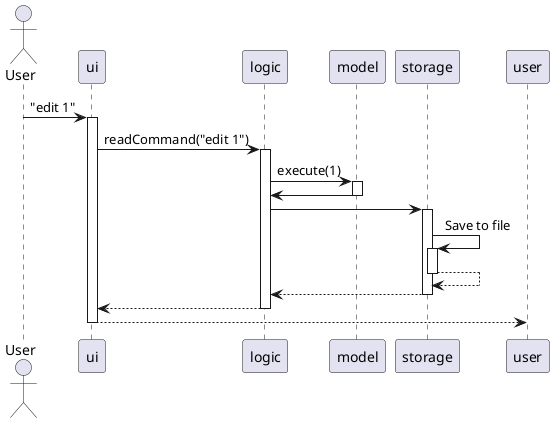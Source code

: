 @startuml

@startuml
Actor User

User -> ui : "edit 1"
activate ui
ui -> logic : readCommand("edit 1")
activate logic

logic -> model :execute(1)
activate model

model -> logic
deactivate model

logic -> storage : 
activate storage

storage -> storage : Save to file
activate storage
storage --> storage
deactivate storage

storage --> logic
deactivate storage

logic --> ui
deactivate logic

ui--> user
deactivate ui
@enduml
@enduml